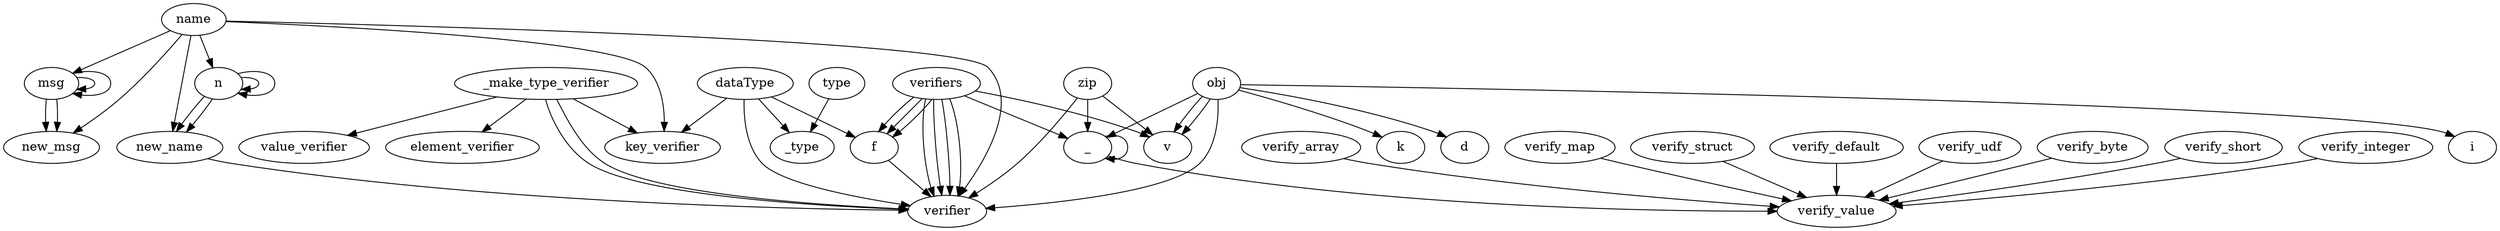 digraph {msg->msg
msg->new_msg
n->n
n->new_name
msg->msg
name->msg
msg->new_msg
name->new_msg
n->n
name->n
n->new_name
name->new_name
type->_type
dataType->_type
_->_
_->verify_value
name->verifier
dataType->verifier
_make_type_verifier->verifier
verify_udf->verify_value
verify_byte->verify_value
verify_short->verify_value
verify_integer->verify_value
_make_type_verifier->element_verifier
obj->i
verify_array->verify_value
name->key_verifier
dataType->key_verifier
_make_type_verifier->key_verifier
_make_type_verifier->value_verifier
obj->k
obj->v
verify_map->verify_value
dataType->f
_make_type_verifier->verifier
f->verifier
new_name->verifier
verifiers->f
verifiers->verifier
verifiers->f
verifiers->verifier
obj->v
zip->v
verifiers->v
obj->_
zip->_
verifiers->_
verifiers->verifier
obj->verifier
zip->verifier
obj->d
verifiers->f
verifiers->verifier
verify_struct->verify_value
verify_default->verify_value
}